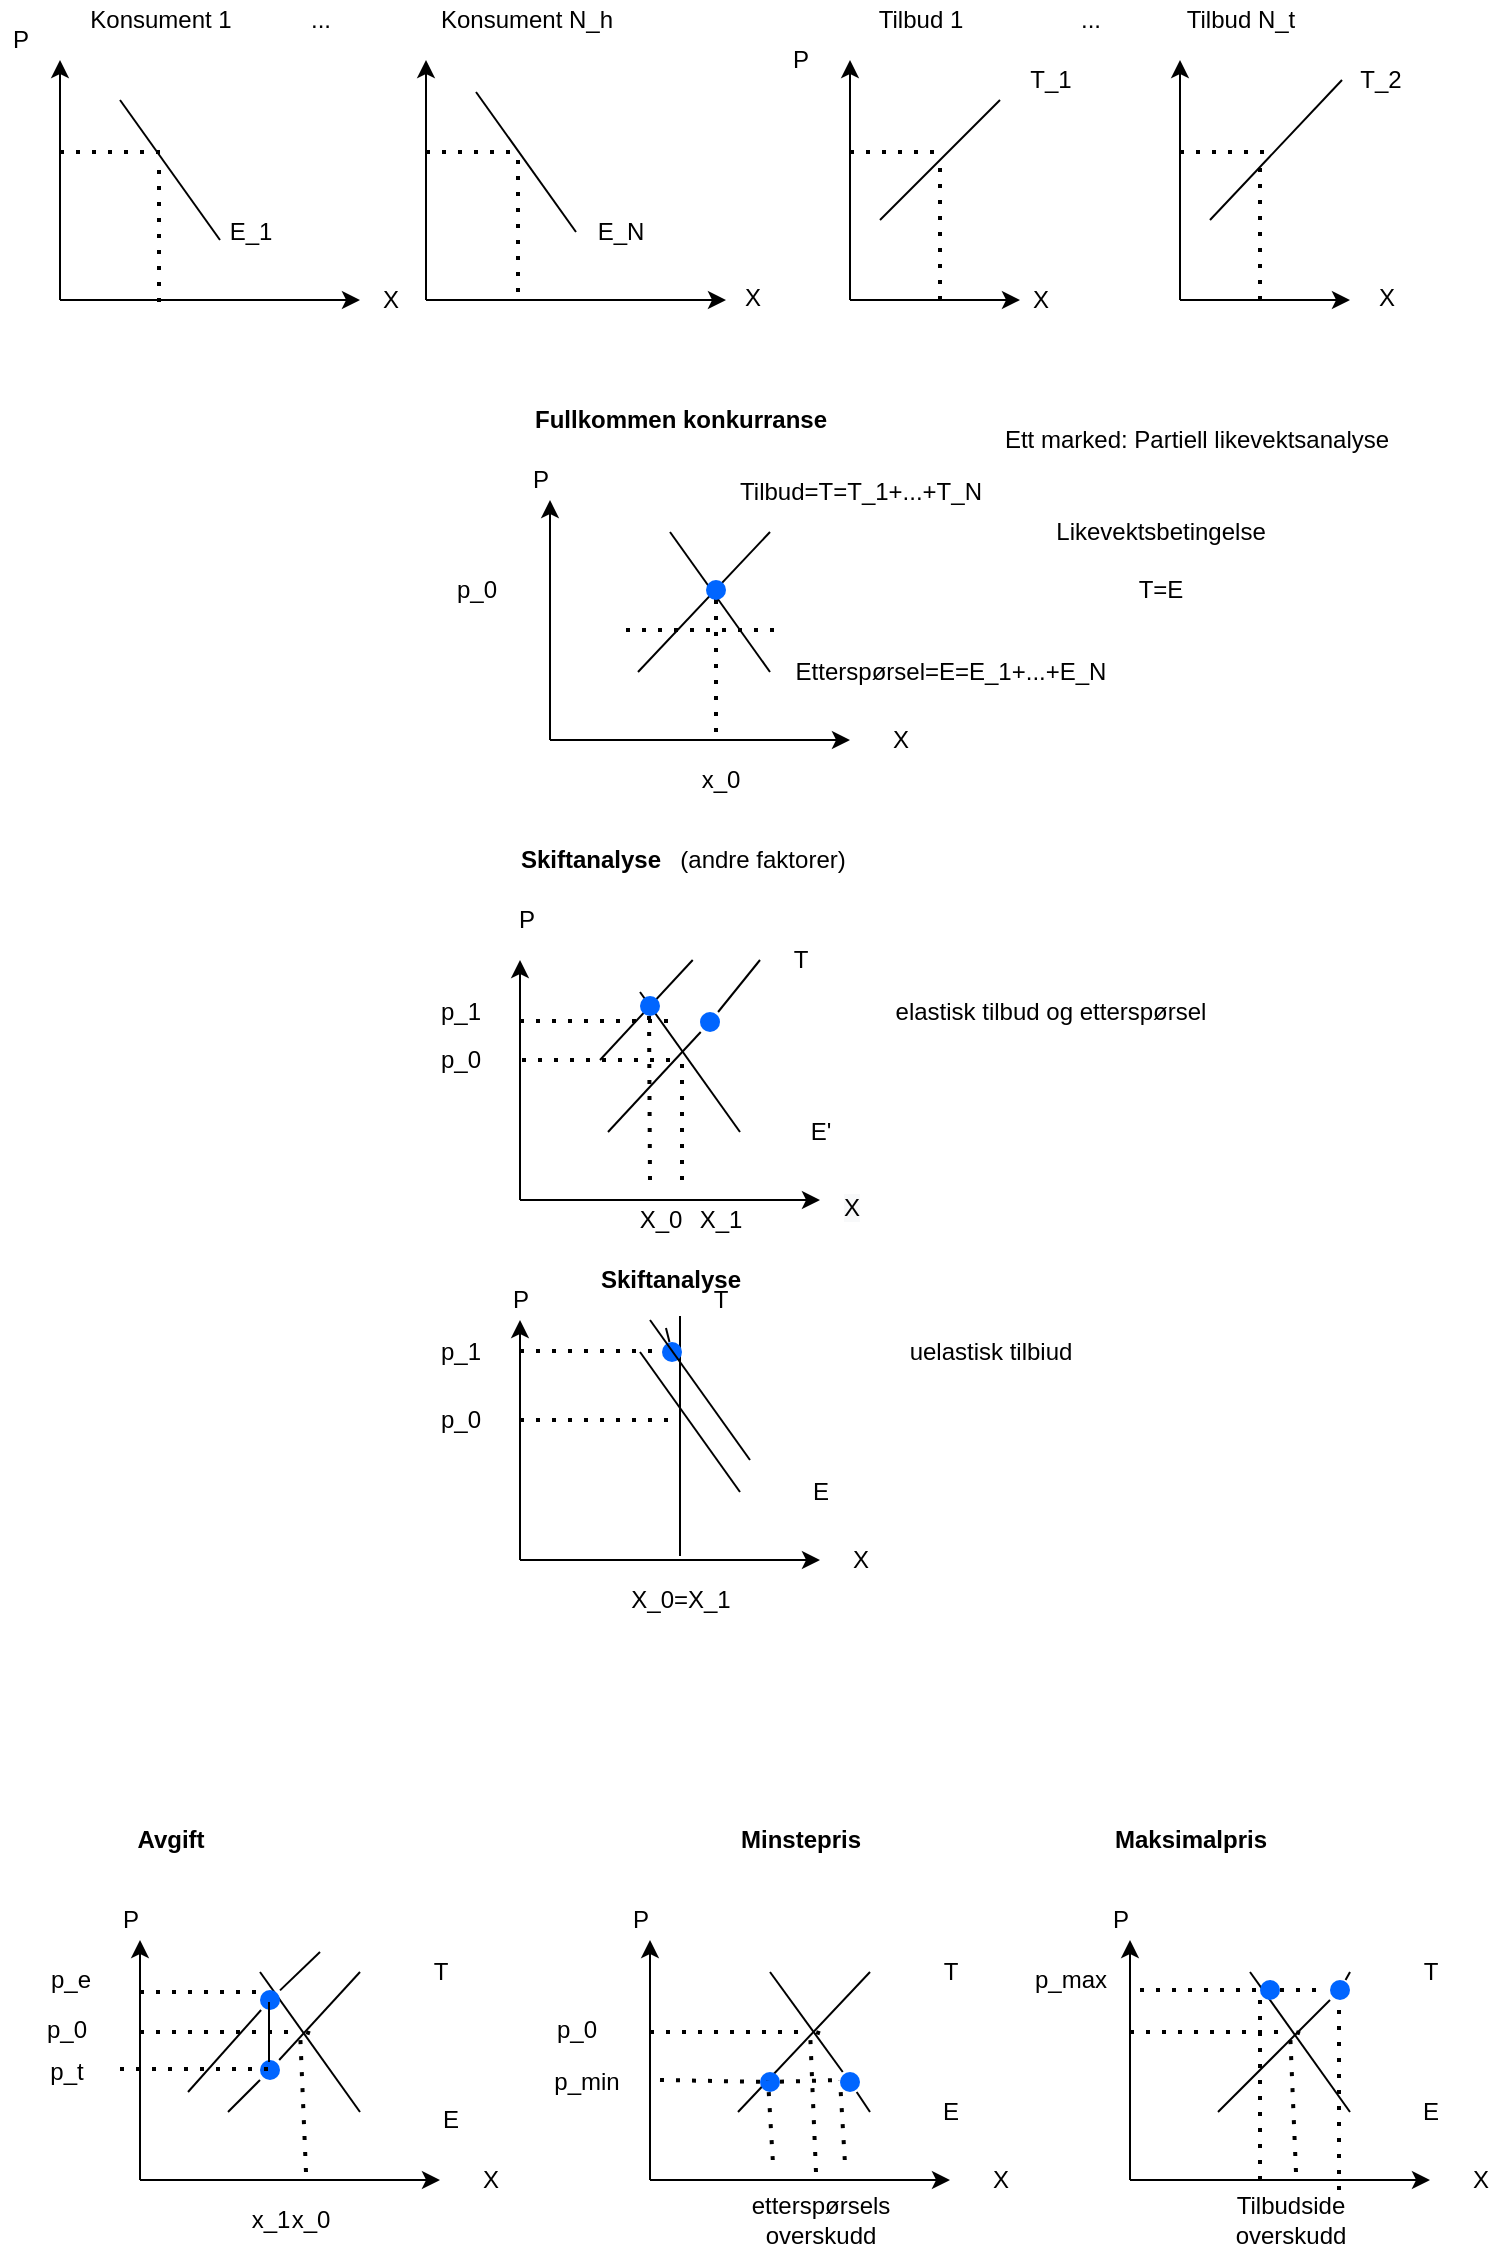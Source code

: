 <mxfile version="15.4.0" type="device"><diagram id="UaC9sKYSoofSCSLUNyeq" name="Page-1"><mxGraphModel dx="948" dy="571" grid="1" gridSize="10" guides="1" tooltips="1" connect="1" arrows="1" fold="1" page="1" pageScale="1" pageWidth="827" pageHeight="1169" math="0" shadow="0"><root><mxCell id="0"/><mxCell id="1" parent="0"/><mxCell id="a_rR3JhyI1j8THqwhGgr-12" value="" style="endArrow=classic;html=1;" parent="1" edge="1"><mxGeometry width="50" height="50" relative="1" as="geometry"><mxPoint x="295" y="390" as="sourcePoint"/><mxPoint x="295" y="270" as="targetPoint"/></mxGeometry></mxCell><mxCell id="a_rR3JhyI1j8THqwhGgr-13" value="" style="endArrow=classic;html=1;" parent="1" edge="1"><mxGeometry width="50" height="50" relative="1" as="geometry"><mxPoint x="295" y="390" as="sourcePoint"/><mxPoint x="445" y="390" as="targetPoint"/></mxGeometry></mxCell><mxCell id="a_rR3JhyI1j8THqwhGgr-28" value="&lt;b&gt;Fullkommen konkurranse&lt;/b&gt;" style="text;html=1;align=center;verticalAlign=middle;resizable=0;points=[];autosize=1;" parent="1" vertex="1"><mxGeometry x="280" y="220" width="160" height="20" as="geometry"/></mxCell><mxCell id="4jfofntSCWjQ7qzGi0_p-2" value="" style="endArrow=none;html=1;" parent="1" edge="1"><mxGeometry width="50" height="50" relative="1" as="geometry"><mxPoint x="339" y="356" as="sourcePoint"/><mxPoint x="405" y="286" as="targetPoint"/></mxGeometry></mxCell><mxCell id="4jfofntSCWjQ7qzGi0_p-3" value="" style="endArrow=none;html=1;" parent="1" edge="1"><mxGeometry width="50" height="50" relative="1" as="geometry"><mxPoint x="355" y="286" as="sourcePoint"/><mxPoint x="405" y="356" as="targetPoint"/></mxGeometry></mxCell><mxCell id="4jfofntSCWjQ7qzGi0_p-4" value="Tilbud=T=T_1+...+T_N" style="text;html=1;align=center;verticalAlign=middle;resizable=0;points=[];autosize=1;" parent="1" vertex="1"><mxGeometry x="380" y="256" width="140" height="20" as="geometry"/></mxCell><mxCell id="4jfofntSCWjQ7qzGi0_p-5" value="Etterspørsel=E=E_1+...+E_N" style="text;html=1;align=center;verticalAlign=middle;resizable=0;points=[];autosize=1;" parent="1" vertex="1"><mxGeometry x="410" y="346" width="170" height="20" as="geometry"/></mxCell><mxCell id="4jfofntSCWjQ7qzGi0_p-7" value="" style="endArrow=none;dashed=1;html=1;dashPattern=1 3;strokeWidth=2;" parent="1" source="4jfofntSCWjQ7qzGi0_p-149" edge="1"><mxGeometry width="50" height="50" relative="1" as="geometry"><mxPoint x="378" y="386" as="sourcePoint"/><mxPoint x="378" y="316" as="targetPoint"/></mxGeometry></mxCell><mxCell id="4jfofntSCWjQ7qzGi0_p-8" value="" style="endArrow=none;dashed=1;html=1;dashPattern=1 3;strokeWidth=2;" parent="1" edge="1"><mxGeometry width="50" height="50" relative="1" as="geometry"><mxPoint x="333" y="335" as="sourcePoint"/><mxPoint x="413" y="335" as="targetPoint"/></mxGeometry></mxCell><mxCell id="4jfofntSCWjQ7qzGi0_p-9" value="Konsument 1" style="text;html=1;align=center;verticalAlign=middle;resizable=0;points=[];autosize=1;" parent="1" vertex="1"><mxGeometry x="55" y="20" width="90" height="20" as="geometry"/></mxCell><mxCell id="4jfofntSCWjQ7qzGi0_p-19" value="" style="endArrow=classic;html=1;" parent="1" edge="1"><mxGeometry width="50" height="50" relative="1" as="geometry"><mxPoint x="50" y="170" as="sourcePoint"/><mxPoint x="50" y="50" as="targetPoint"/></mxGeometry></mxCell><mxCell id="4jfofntSCWjQ7qzGi0_p-20" value="" style="endArrow=classic;html=1;" parent="1" edge="1"><mxGeometry width="50" height="50" relative="1" as="geometry"><mxPoint x="50" y="170" as="sourcePoint"/><mxPoint x="200" y="170" as="targetPoint"/></mxGeometry></mxCell><mxCell id="4jfofntSCWjQ7qzGi0_p-22" value="" style="endArrow=none;html=1;" parent="1" edge="1"><mxGeometry width="50" height="50" relative="1" as="geometry"><mxPoint x="80" y="70" as="sourcePoint"/><mxPoint x="130" y="140" as="targetPoint"/></mxGeometry></mxCell><mxCell id="4jfofntSCWjQ7qzGi0_p-24" value="E_1" style="text;html=1;align=center;verticalAlign=middle;resizable=0;points=[];autosize=1;" parent="1" vertex="1"><mxGeometry x="125" y="126" width="40" height="20" as="geometry"/></mxCell><mxCell id="4jfofntSCWjQ7qzGi0_p-25" value="" style="endArrow=none;dashed=1;html=1;dashPattern=1 3;strokeWidth=2;" parent="1" edge="1"><mxGeometry width="50" height="50" relative="1" as="geometry"><mxPoint x="99.5" y="171" as="sourcePoint"/><mxPoint x="99.5" y="101" as="targetPoint"/></mxGeometry></mxCell><mxCell id="4jfofntSCWjQ7qzGi0_p-26" value="" style="endArrow=none;dashed=1;html=1;dashPattern=1 3;strokeWidth=2;" parent="1" edge="1"><mxGeometry width="50" height="50" relative="1" as="geometry"><mxPoint x="50" y="96" as="sourcePoint"/><mxPoint x="100" y="96" as="targetPoint"/></mxGeometry></mxCell><mxCell id="4jfofntSCWjQ7qzGi0_p-27" value="&lt;b&gt;Skiftanalyse&lt;/b&gt;" style="text;html=1;align=center;verticalAlign=middle;resizable=0;points=[];autosize=1;" parent="1" vertex="1"><mxGeometry x="270" y="440" width="90" height="20" as="geometry"/></mxCell><mxCell id="4jfofntSCWjQ7qzGi0_p-28" value="" style="endArrow=classic;html=1;" parent="1" edge="1"><mxGeometry width="50" height="50" relative="1" as="geometry"><mxPoint x="280" y="620" as="sourcePoint"/><mxPoint x="280" y="500" as="targetPoint"/></mxGeometry></mxCell><mxCell id="4jfofntSCWjQ7qzGi0_p-29" value="" style="endArrow=classic;html=1;" parent="1" edge="1"><mxGeometry width="50" height="50" relative="1" as="geometry"><mxPoint x="280" y="620" as="sourcePoint"/><mxPoint x="430" y="620" as="targetPoint"/></mxGeometry></mxCell><mxCell id="4jfofntSCWjQ7qzGi0_p-30" value="" style="endArrow=none;html=1;" parent="1" source="4jfofntSCWjQ7qzGi0_p-153" edge="1"><mxGeometry width="50" height="50" relative="1" as="geometry"><mxPoint x="324" y="586" as="sourcePoint"/><mxPoint x="400" y="500" as="targetPoint"/></mxGeometry></mxCell><mxCell id="4jfofntSCWjQ7qzGi0_p-31" value="" style="endArrow=none;html=1;" parent="1" edge="1"><mxGeometry width="50" height="50" relative="1" as="geometry"><mxPoint x="340" y="516" as="sourcePoint"/><mxPoint x="390" y="586" as="targetPoint"/></mxGeometry></mxCell><mxCell id="4jfofntSCWjQ7qzGi0_p-32" value="T" style="text;html=1;align=center;verticalAlign=middle;resizable=0;points=[];autosize=1;" parent="1" vertex="1"><mxGeometry x="410" y="490" width="20" height="20" as="geometry"/></mxCell><mxCell id="4jfofntSCWjQ7qzGi0_p-33" value="E'" style="text;html=1;align=center;verticalAlign=middle;resizable=0;points=[];autosize=1;" parent="1" vertex="1"><mxGeometry x="415" y="576" width="30" height="20" as="geometry"/></mxCell><mxCell id="4jfofntSCWjQ7qzGi0_p-34" value="" style="endArrow=none;dashed=1;html=1;dashPattern=1 3;strokeWidth=2;" parent="1" edge="1"><mxGeometry width="50" height="50" relative="1" as="geometry"><mxPoint x="345" y="610" as="sourcePoint"/><mxPoint x="344.5" y="526" as="targetPoint"/></mxGeometry></mxCell><mxCell id="4jfofntSCWjQ7qzGi0_p-35" value="" style="endArrow=none;dashed=1;html=1;dashPattern=1 3;strokeWidth=2;" parent="1" edge="1"><mxGeometry width="50" height="50" relative="1" as="geometry"><mxPoint x="280" y="530.5" as="sourcePoint"/><mxPoint x="360" y="530.5" as="targetPoint"/></mxGeometry></mxCell><mxCell id="4jfofntSCWjQ7qzGi0_p-68" value="Konsument N_h" style="text;html=1;align=center;verticalAlign=middle;resizable=0;points=[];autosize=1;" parent="1" vertex="1"><mxGeometry x="233" y="20" width="100" height="20" as="geometry"/></mxCell><mxCell id="4jfofntSCWjQ7qzGi0_p-69" value="" style="endArrow=classic;html=1;" parent="1" edge="1"><mxGeometry width="50" height="50" relative="1" as="geometry"><mxPoint x="233" y="170" as="sourcePoint"/><mxPoint x="233" y="50" as="targetPoint"/></mxGeometry></mxCell><mxCell id="4jfofntSCWjQ7qzGi0_p-70" value="" style="endArrow=classic;html=1;" parent="1" edge="1"><mxGeometry width="50" height="50" relative="1" as="geometry"><mxPoint x="233" y="170" as="sourcePoint"/><mxPoint x="383" y="170" as="targetPoint"/></mxGeometry></mxCell><mxCell id="4jfofntSCWjQ7qzGi0_p-71" value="" style="endArrow=none;html=1;" parent="1" edge="1"><mxGeometry width="50" height="50" relative="1" as="geometry"><mxPoint x="258" y="66" as="sourcePoint"/><mxPoint x="308" y="136" as="targetPoint"/></mxGeometry></mxCell><mxCell id="4jfofntSCWjQ7qzGi0_p-72" value="E_N" style="text;html=1;align=center;verticalAlign=middle;resizable=0;points=[];autosize=1;" parent="1" vertex="1"><mxGeometry x="310" y="126" width="40" height="20" as="geometry"/></mxCell><mxCell id="4jfofntSCWjQ7qzGi0_p-73" value="" style="endArrow=none;dashed=1;html=1;dashPattern=1 3;strokeWidth=2;" parent="1" edge="1"><mxGeometry width="50" height="50" relative="1" as="geometry"><mxPoint x="279" y="166" as="sourcePoint"/><mxPoint x="279" y="96" as="targetPoint"/></mxGeometry></mxCell><mxCell id="4jfofntSCWjQ7qzGi0_p-74" value="" style="endArrow=none;dashed=1;html=1;dashPattern=1 3;strokeWidth=2;" parent="1" edge="1"><mxGeometry width="50" height="50" relative="1" as="geometry"><mxPoint x="233" y="96" as="sourcePoint"/><mxPoint x="280" y="96" as="targetPoint"/></mxGeometry></mxCell><mxCell id="4jfofntSCWjQ7qzGi0_p-75" value="" style="endArrow=classic;html=1;" parent="1" edge="1"><mxGeometry width="50" height="50" relative="1" as="geometry"><mxPoint x="445" y="170" as="sourcePoint"/><mxPoint x="445" y="50" as="targetPoint"/></mxGeometry></mxCell><mxCell id="4jfofntSCWjQ7qzGi0_p-76" value="" style="endArrow=classic;html=1;" parent="1" edge="1"><mxGeometry width="50" height="50" relative="1" as="geometry"><mxPoint x="445" y="170" as="sourcePoint"/><mxPoint x="530" y="170" as="targetPoint"/></mxGeometry></mxCell><mxCell id="4jfofntSCWjQ7qzGi0_p-77" value="" style="endArrow=none;html=1;" parent="1" edge="1"><mxGeometry width="50" height="50" relative="1" as="geometry"><mxPoint x="460" y="130" as="sourcePoint"/><mxPoint x="520" y="70" as="targetPoint"/></mxGeometry></mxCell><mxCell id="4jfofntSCWjQ7qzGi0_p-79" value="T_1" style="text;html=1;align=center;verticalAlign=middle;resizable=0;points=[];autosize=1;" parent="1" vertex="1"><mxGeometry x="525" y="50" width="40" height="20" as="geometry"/></mxCell><mxCell id="4jfofntSCWjQ7qzGi0_p-82" value="" style="endArrow=none;dashed=1;html=1;dashPattern=1 3;strokeWidth=2;" parent="1" edge="1"><mxGeometry width="50" height="50" relative="1" as="geometry"><mxPoint x="445" y="96" as="sourcePoint"/><mxPoint x="490" y="96" as="targetPoint"/></mxGeometry></mxCell><mxCell id="4jfofntSCWjQ7qzGi0_p-98" value="" style="endArrow=classic;html=1;" parent="1" edge="1"><mxGeometry width="50" height="50" relative="1" as="geometry"><mxPoint x="610" y="170" as="sourcePoint"/><mxPoint x="610" y="50" as="targetPoint"/></mxGeometry></mxCell><mxCell id="4jfofntSCWjQ7qzGi0_p-99" value="" style="endArrow=classic;html=1;" parent="1" edge="1"><mxGeometry width="50" height="50" relative="1" as="geometry"><mxPoint x="610" y="170" as="sourcePoint"/><mxPoint x="695" y="170" as="targetPoint"/></mxGeometry></mxCell><mxCell id="4jfofntSCWjQ7qzGi0_p-100" value="" style="endArrow=none;html=1;" parent="1" edge="1"><mxGeometry width="50" height="50" relative="1" as="geometry"><mxPoint x="625" y="130" as="sourcePoint"/><mxPoint x="691" y="60" as="targetPoint"/></mxGeometry></mxCell><mxCell id="4jfofntSCWjQ7qzGi0_p-101" value="T_2" style="text;html=1;align=center;verticalAlign=middle;resizable=0;points=[];autosize=1;" parent="1" vertex="1"><mxGeometry x="690" y="50" width="40" height="20" as="geometry"/></mxCell><mxCell id="4jfofntSCWjQ7qzGi0_p-102" value="" style="endArrow=none;dashed=1;html=1;dashPattern=1 3;strokeWidth=2;" parent="1" edge="1"><mxGeometry width="50" height="50" relative="1" as="geometry"><mxPoint x="610" y="96" as="sourcePoint"/><mxPoint x="655" y="96" as="targetPoint"/></mxGeometry></mxCell><mxCell id="4jfofntSCWjQ7qzGi0_p-103" value="Tilbud 1" style="text;html=1;align=center;verticalAlign=middle;resizable=0;points=[];autosize=1;" parent="1" vertex="1"><mxGeometry x="450" y="20" width="60" height="20" as="geometry"/></mxCell><mxCell id="4jfofntSCWjQ7qzGi0_p-104" value="Tilbud N_t" style="text;html=1;align=center;verticalAlign=middle;resizable=0;points=[];autosize=1;" parent="1" vertex="1"><mxGeometry x="605" y="20" width="70" height="20" as="geometry"/></mxCell><mxCell id="4jfofntSCWjQ7qzGi0_p-105" value="" style="endArrow=none;dashed=1;html=1;dashPattern=1 3;strokeWidth=2;" parent="1" edge="1"><mxGeometry width="50" height="50" relative="1" as="geometry"><mxPoint x="490" y="170" as="sourcePoint"/><mxPoint x="490" y="100" as="targetPoint"/></mxGeometry></mxCell><mxCell id="4jfofntSCWjQ7qzGi0_p-106" value="" style="endArrow=none;dashed=1;html=1;dashPattern=1 3;strokeWidth=2;" parent="1" edge="1"><mxGeometry width="50" height="50" relative="1" as="geometry"><mxPoint x="650" y="170" as="sourcePoint"/><mxPoint x="650" y="100" as="targetPoint"/></mxGeometry></mxCell><mxCell id="4jfofntSCWjQ7qzGi0_p-139" value="" style="endArrow=classic;html=1;" parent="1" edge="1"><mxGeometry width="50" height="50" relative="1" as="geometry"><mxPoint x="280" y="800" as="sourcePoint"/><mxPoint x="280" y="680" as="targetPoint"/></mxGeometry></mxCell><mxCell id="4jfofntSCWjQ7qzGi0_p-140" value="" style="endArrow=classic;html=1;" parent="1" edge="1"><mxGeometry width="50" height="50" relative="1" as="geometry"><mxPoint x="280" y="800" as="sourcePoint"/><mxPoint x="430" y="800" as="targetPoint"/></mxGeometry></mxCell><mxCell id="4jfofntSCWjQ7qzGi0_p-141" value="" style="endArrow=none;html=1;" parent="1" edge="1"><mxGeometry width="50" height="50" relative="1" as="geometry"><mxPoint x="360" y="798" as="sourcePoint"/><mxPoint x="360" y="678" as="targetPoint"/></mxGeometry></mxCell><mxCell id="4jfofntSCWjQ7qzGi0_p-142" value="" style="endArrow=none;html=1;" parent="1" edge="1"><mxGeometry width="50" height="50" relative="1" as="geometry"><mxPoint x="340" y="696" as="sourcePoint"/><mxPoint x="390" y="766" as="targetPoint"/></mxGeometry></mxCell><mxCell id="4jfofntSCWjQ7qzGi0_p-143" value="T" style="text;html=1;align=center;verticalAlign=middle;resizable=0;points=[];autosize=1;" parent="1" vertex="1"><mxGeometry x="370" y="660" width="20" height="20" as="geometry"/></mxCell><mxCell id="4jfofntSCWjQ7qzGi0_p-144" value="E" style="text;html=1;align=center;verticalAlign=middle;resizable=0;points=[];autosize=1;" parent="1" vertex="1"><mxGeometry x="420" y="756" width="20" height="20" as="geometry"/></mxCell><mxCell id="4jfofntSCWjQ7qzGi0_p-146" value="" style="endArrow=none;dashed=1;html=1;dashPattern=1 3;strokeWidth=2;" parent="1" edge="1"><mxGeometry width="50" height="50" relative="1" as="geometry"><mxPoint x="280" y="695.5" as="sourcePoint"/><mxPoint x="360" y="695.5" as="targetPoint"/></mxGeometry></mxCell><mxCell id="4jfofntSCWjQ7qzGi0_p-149" value="" style="shape=ellipse;fillColor=#0065FF;strokeColor=none;html=1" parent="1" vertex="1"><mxGeometry x="373" y="310" width="10" height="10" as="geometry"/></mxCell><mxCell id="4jfofntSCWjQ7qzGi0_p-151" value="" style="endArrow=none;dashed=1;html=1;dashPattern=1 3;strokeWidth=2;" parent="1" target="4jfofntSCWjQ7qzGi0_p-149" edge="1"><mxGeometry width="50" height="50" relative="1" as="geometry"><mxPoint x="378" y="386" as="sourcePoint"/><mxPoint x="378" y="316" as="targetPoint"/></mxGeometry></mxCell><mxCell id="4jfofntSCWjQ7qzGi0_p-153" value="" style="shape=ellipse;fillColor=#0065FF;strokeColor=none;html=1" parent="1" vertex="1"><mxGeometry x="370" y="526" width="10" height="10" as="geometry"/></mxCell><mxCell id="4jfofntSCWjQ7qzGi0_p-157" value="" style="endArrow=none;html=1;" parent="1" target="4jfofntSCWjQ7qzGi0_p-153" edge="1"><mxGeometry width="50" height="50" relative="1" as="geometry"><mxPoint x="324" y="586" as="sourcePoint"/><mxPoint x="390" y="516" as="targetPoint"/></mxGeometry></mxCell><mxCell id="4jfofntSCWjQ7qzGi0_p-162" value="" style="shape=ellipse;fillColor=#0065FF;strokeColor=none;html=1" parent="1" vertex="1"><mxGeometry x="410" y="470" height="10" as="geometry"/></mxCell><mxCell id="4jfofntSCWjQ7qzGi0_p-166" value="" style="shape=ellipse;fillColor=#0065FF;strokeColor=none;html=1" parent="1" vertex="1"><mxGeometry x="351" y="691" width="10" height="10" as="geometry"/></mxCell><mxCell id="4jfofntSCWjQ7qzGi0_p-168" value="" style="endArrow=none;html=1;" parent="1" target="4jfofntSCWjQ7qzGi0_p-166" edge="1"><mxGeometry width="50" height="50" relative="1" as="geometry"><mxPoint x="353" y="684" as="sourcePoint"/><mxPoint x="403" y="754" as="targetPoint"/></mxGeometry></mxCell><mxCell id="4jfofntSCWjQ7qzGi0_p-169" value="" style="endArrow=none;html=1;" parent="1" edge="1"><mxGeometry width="50" height="50" relative="1" as="geometry"><mxPoint x="345" y="680" as="sourcePoint"/><mxPoint x="395" y="750" as="targetPoint"/></mxGeometry></mxCell><mxCell id="Yrt-G4Tn3RaIy7DKXDOE-1" value="" style="endArrow=none;dashed=1;html=1;dashPattern=1 3;strokeWidth=2;" parent="1" edge="1"><mxGeometry width="50" height="50" relative="1" as="geometry"><mxPoint x="281" y="550" as="sourcePoint"/><mxPoint x="361" y="550" as="targetPoint"/></mxGeometry></mxCell><mxCell id="Yrt-G4Tn3RaIy7DKXDOE-2" value="" style="endArrow=none;dashed=1;html=1;dashPattern=1 3;strokeWidth=2;" parent="1" edge="1"><mxGeometry width="50" height="50" relative="1" as="geometry"><mxPoint x="361" y="610" as="sourcePoint"/><mxPoint x="361" y="550" as="targetPoint"/></mxGeometry></mxCell><mxCell id="Yrt-G4Tn3RaIy7DKXDOE-3" value="P" style="text;html=1;align=center;verticalAlign=middle;resizable=0;points=[];autosize=1;" parent="1" vertex="1"><mxGeometry x="280" y="250" width="20" height="20" as="geometry"/></mxCell><mxCell id="Yrt-G4Tn3RaIy7DKXDOE-4" value="P" style="text;html=1;align=center;verticalAlign=middle;resizable=0;points=[];autosize=1;" parent="1" vertex="1"><mxGeometry x="273" y="470" width="20" height="20" as="geometry"/></mxCell><mxCell id="Yrt-G4Tn3RaIy7DKXDOE-5" value="P" style="text;html=1;align=center;verticalAlign=middle;resizable=0;points=[];autosize=1;" parent="1" vertex="1"><mxGeometry x="270" y="660" width="20" height="20" as="geometry"/></mxCell><mxCell id="Yrt-G4Tn3RaIy7DKXDOE-6" value="X" style="text;html=1;align=center;verticalAlign=middle;resizable=0;points=[];autosize=1;" parent="1" vertex="1"><mxGeometry x="460" y="380" width="20" height="20" as="geometry"/></mxCell><mxCell id="Yrt-G4Tn3RaIy7DKXDOE-7" value="&lt;meta charset=&quot;utf-8&quot;&gt;&lt;span style=&quot;color: rgb(0, 0, 0); font-family: helvetica; font-size: 12px; font-style: normal; font-weight: 400; letter-spacing: normal; text-align: center; text-indent: 0px; text-transform: none; word-spacing: 0px; background-color: rgb(248, 249, 250); display: inline; float: none;&quot;&gt;X&lt;/span&gt;" style="text;whiteSpace=wrap;html=1;" parent="1" vertex="1"><mxGeometry x="440" y="610" width="30" height="30" as="geometry"/></mxCell><mxCell id="Yrt-G4Tn3RaIy7DKXDOE-8" value="X" style="text;html=1;align=center;verticalAlign=middle;resizable=0;points=[];autosize=1;" parent="1" vertex="1"><mxGeometry x="440" y="790" width="20" height="20" as="geometry"/></mxCell><mxCell id="Yrt-G4Tn3RaIy7DKXDOE-9" value="" style="endArrow=none;dashed=1;html=1;dashPattern=1 3;strokeWidth=2;" parent="1" edge="1"><mxGeometry width="50" height="50" relative="1" as="geometry"><mxPoint x="280" y="730" as="sourcePoint"/><mxPoint x="360" y="730" as="targetPoint"/></mxGeometry></mxCell><mxCell id="Yrt-G4Tn3RaIy7DKXDOE-10" value="X_0=X_1" style="text;html=1;align=center;verticalAlign=middle;resizable=0;points=[];autosize=1;" parent="1" vertex="1"><mxGeometry x="325" y="810" width="70" height="20" as="geometry"/></mxCell><mxCell id="Yrt-G4Tn3RaIy7DKXDOE-11" value="p_0" style="text;html=1;align=center;verticalAlign=middle;resizable=0;points=[];autosize=1;" parent="1" vertex="1"><mxGeometry x="230" y="720" width="40" height="20" as="geometry"/></mxCell><mxCell id="Yrt-G4Tn3RaIy7DKXDOE-12" value="p_0" style="text;html=1;align=center;verticalAlign=middle;resizable=0;points=[];autosize=1;" parent="1" vertex="1"><mxGeometry x="230" y="540" width="40" height="20" as="geometry"/></mxCell><mxCell id="Yrt-G4Tn3RaIy7DKXDOE-13" value="p_0" style="text;html=1;align=center;verticalAlign=middle;resizable=0;points=[];autosize=1;" parent="1" vertex="1"><mxGeometry x="238" y="305" width="40" height="20" as="geometry"/></mxCell><mxCell id="Yrt-G4Tn3RaIy7DKXDOE-14" value="p_1" style="text;html=1;align=center;verticalAlign=middle;resizable=0;points=[];autosize=1;" parent="1" vertex="1"><mxGeometry x="230" y="686" width="40" height="20" as="geometry"/></mxCell><mxCell id="Yrt-G4Tn3RaIy7DKXDOE-15" value="p_1" style="text;html=1;align=center;verticalAlign=middle;resizable=0;points=[];autosize=1;" parent="1" vertex="1"><mxGeometry x="230" y="516" width="40" height="20" as="geometry"/></mxCell><mxCell id="Yrt-G4Tn3RaIy7DKXDOE-16" value="X_0" style="text;html=1;align=center;verticalAlign=middle;resizable=0;points=[];autosize=1;" parent="1" vertex="1"><mxGeometry x="330" y="620" width="40" height="20" as="geometry"/></mxCell><mxCell id="Yrt-G4Tn3RaIy7DKXDOE-17" value="X_1" style="text;html=1;align=center;verticalAlign=middle;resizable=0;points=[];autosize=1;" parent="1" vertex="1"><mxGeometry x="360" y="620" width="40" height="20" as="geometry"/></mxCell><mxCell id="Yrt-G4Tn3RaIy7DKXDOE-18" value="x_0" style="text;html=1;align=center;verticalAlign=middle;resizable=0;points=[];autosize=1;" parent="1" vertex="1"><mxGeometry x="365" y="400" width="30" height="20" as="geometry"/></mxCell><mxCell id="Yrt-G4Tn3RaIy7DKXDOE-19" value="&lt;b&gt;Avgift&lt;/b&gt;" style="text;html=1;align=center;verticalAlign=middle;resizable=0;points=[];autosize=1;" parent="1" vertex="1"><mxGeometry x="80" y="930" width="50" height="20" as="geometry"/></mxCell><mxCell id="Yrt-G4Tn3RaIy7DKXDOE-20" value="&lt;b&gt;Minstepris&lt;/b&gt;" style="text;html=1;align=center;verticalAlign=middle;resizable=0;points=[];autosize=1;" parent="1" vertex="1"><mxGeometry x="380" y="930" width="80" height="20" as="geometry"/></mxCell><mxCell id="Yrt-G4Tn3RaIy7DKXDOE-21" value="" style="endArrow=classic;html=1;" parent="1" edge="1"><mxGeometry width="50" height="50" relative="1" as="geometry"><mxPoint x="90" y="1110" as="sourcePoint"/><mxPoint x="90" y="990" as="targetPoint"/></mxGeometry></mxCell><mxCell id="Yrt-G4Tn3RaIy7DKXDOE-22" value="" style="endArrow=classic;html=1;" parent="1" edge="1"><mxGeometry width="50" height="50" relative="1" as="geometry"><mxPoint x="90" y="1110" as="sourcePoint"/><mxPoint x="240" y="1110" as="targetPoint"/></mxGeometry></mxCell><mxCell id="Yrt-G4Tn3RaIy7DKXDOE-24" value="" style="endArrow=none;html=1;" parent="1" source="RfmI9KxuQx1JF9uNucxi-13" edge="1"><mxGeometry width="50" height="50" relative="1" as="geometry"><mxPoint x="134" y="1076" as="sourcePoint"/><mxPoint x="200" y="1006" as="targetPoint"/></mxGeometry></mxCell><mxCell id="Yrt-G4Tn3RaIy7DKXDOE-25" value="" style="endArrow=none;html=1;" parent="1" edge="1"><mxGeometry width="50" height="50" relative="1" as="geometry"><mxPoint x="150" y="1006" as="sourcePoint"/><mxPoint x="200" y="1076" as="targetPoint"/></mxGeometry></mxCell><mxCell id="Yrt-G4Tn3RaIy7DKXDOE-26" value="T" style="text;html=1;align=center;verticalAlign=middle;resizable=0;points=[];autosize=1;" parent="1" vertex="1"><mxGeometry x="230" y="996" width="20" height="20" as="geometry"/></mxCell><mxCell id="Yrt-G4Tn3RaIy7DKXDOE-27" value="E" style="text;html=1;align=center;verticalAlign=middle;resizable=0;points=[];autosize=1;" parent="1" vertex="1"><mxGeometry x="235" y="1070" width="20" height="20" as="geometry"/></mxCell><mxCell id="Yrt-G4Tn3RaIy7DKXDOE-28" value="" style="endArrow=none;dashed=1;html=1;dashPattern=1 3;strokeWidth=2;" parent="1" edge="1"><mxGeometry width="50" height="50" relative="1" as="geometry"><mxPoint x="175" y="1036.667" as="sourcePoint"/><mxPoint x="173" y="1036" as="targetPoint"/></mxGeometry></mxCell><mxCell id="Yrt-G4Tn3RaIy7DKXDOE-29" value="" style="endArrow=none;dashed=1;html=1;dashPattern=1 3;strokeWidth=2;" parent="1" edge="1"><mxGeometry width="50" height="50" relative="1" as="geometry"><mxPoint x="90" y="1036" as="sourcePoint"/><mxPoint x="170" y="1036" as="targetPoint"/></mxGeometry></mxCell><mxCell id="Yrt-G4Tn3RaIy7DKXDOE-31" value="" style="endArrow=none;dashed=1;html=1;dashPattern=1 3;strokeWidth=2;" parent="1" edge="1"><mxGeometry width="50" height="50" relative="1" as="geometry"><mxPoint x="173" y="1106" as="sourcePoint"/><mxPoint x="170.211" y="1040" as="targetPoint"/></mxGeometry></mxCell><mxCell id="Yrt-G4Tn3RaIy7DKXDOE-32" value="P" style="text;html=1;align=center;verticalAlign=middle;resizable=0;points=[];autosize=1;" parent="1" vertex="1"><mxGeometry x="75" y="970" width="20" height="20" as="geometry"/></mxCell><mxCell id="Yrt-G4Tn3RaIy7DKXDOE-33" value="X" style="text;html=1;align=center;verticalAlign=middle;resizable=0;points=[];autosize=1;" parent="1" vertex="1"><mxGeometry x="255" y="1100" width="20" height="20" as="geometry"/></mxCell><mxCell id="Yrt-G4Tn3RaIy7DKXDOE-34" value="p_0" style="text;html=1;align=center;verticalAlign=middle;resizable=0;points=[];autosize=1;" parent="1" vertex="1"><mxGeometry x="33" y="1025" width="40" height="20" as="geometry"/></mxCell><mxCell id="Yrt-G4Tn3RaIy7DKXDOE-35" value="x_0" style="text;html=1;align=center;verticalAlign=middle;resizable=0;points=[];autosize=1;" parent="1" vertex="1"><mxGeometry x="160" y="1120" width="30" height="20" as="geometry"/></mxCell><mxCell id="Yrt-G4Tn3RaIy7DKXDOE-36" value="" style="endArrow=classic;html=1;" parent="1" edge="1"><mxGeometry width="50" height="50" relative="1" as="geometry"><mxPoint x="345" y="1110" as="sourcePoint"/><mxPoint x="345" y="990" as="targetPoint"/></mxGeometry></mxCell><mxCell id="Yrt-G4Tn3RaIy7DKXDOE-37" value="" style="endArrow=classic;html=1;" parent="1" edge="1"><mxGeometry width="50" height="50" relative="1" as="geometry"><mxPoint x="345" y="1110" as="sourcePoint"/><mxPoint x="495" y="1110" as="targetPoint"/></mxGeometry></mxCell><mxCell id="Yrt-G4Tn3RaIy7DKXDOE-39" value="" style="endArrow=none;html=1;" parent="1" edge="1"><mxGeometry width="50" height="50" relative="1" as="geometry"><mxPoint x="389" y="1076" as="sourcePoint"/><mxPoint x="455" y="1006" as="targetPoint"/></mxGeometry></mxCell><mxCell id="Yrt-G4Tn3RaIy7DKXDOE-40" value="" style="endArrow=none;html=1;" parent="1" source="RfmI9KxuQx1JF9uNucxi-23" edge="1"><mxGeometry width="50" height="50" relative="1" as="geometry"><mxPoint x="405" y="1006" as="sourcePoint"/><mxPoint x="455" y="1076" as="targetPoint"/></mxGeometry></mxCell><mxCell id="Yrt-G4Tn3RaIy7DKXDOE-41" value="T" style="text;html=1;align=center;verticalAlign=middle;resizable=0;points=[];autosize=1;" parent="1" vertex="1"><mxGeometry x="485" y="996" width="20" height="20" as="geometry"/></mxCell><mxCell id="Yrt-G4Tn3RaIy7DKXDOE-42" value="E" style="text;html=1;align=center;verticalAlign=middle;resizable=0;points=[];autosize=1;" parent="1" vertex="1"><mxGeometry x="485" y="1066" width="20" height="20" as="geometry"/></mxCell><mxCell id="Yrt-G4Tn3RaIy7DKXDOE-43" value="" style="endArrow=none;dashed=1;html=1;dashPattern=1 3;strokeWidth=2;" parent="1" edge="1"><mxGeometry width="50" height="50" relative="1" as="geometry"><mxPoint x="430" y="1036.667" as="sourcePoint"/><mxPoint x="428" y="1036" as="targetPoint"/></mxGeometry></mxCell><mxCell id="Yrt-G4Tn3RaIy7DKXDOE-44" value="" style="endArrow=none;dashed=1;html=1;dashPattern=1 3;strokeWidth=2;" parent="1" edge="1"><mxGeometry width="50" height="50" relative="1" as="geometry"><mxPoint x="345" y="1036" as="sourcePoint"/><mxPoint x="425" y="1036" as="targetPoint"/></mxGeometry></mxCell><mxCell id="Yrt-G4Tn3RaIy7DKXDOE-46" value="" style="endArrow=none;dashed=1;html=1;dashPattern=1 3;strokeWidth=2;" parent="1" edge="1"><mxGeometry width="50" height="50" relative="1" as="geometry"><mxPoint x="428" y="1106" as="sourcePoint"/><mxPoint x="425.211" y="1040" as="targetPoint"/></mxGeometry></mxCell><mxCell id="Yrt-G4Tn3RaIy7DKXDOE-47" value="P" style="text;html=1;align=center;verticalAlign=middle;resizable=0;points=[];autosize=1;" parent="1" vertex="1"><mxGeometry x="330" y="970" width="20" height="20" as="geometry"/></mxCell><mxCell id="Yrt-G4Tn3RaIy7DKXDOE-48" value="X" style="text;html=1;align=center;verticalAlign=middle;resizable=0;points=[];autosize=1;" parent="1" vertex="1"><mxGeometry x="510" y="1100" width="20" height="20" as="geometry"/></mxCell><mxCell id="Yrt-G4Tn3RaIy7DKXDOE-49" value="p_0" style="text;html=1;align=center;verticalAlign=middle;resizable=0;points=[];autosize=1;" parent="1" vertex="1"><mxGeometry x="288" y="1025" width="40" height="20" as="geometry"/></mxCell><mxCell id="Yrt-G4Tn3RaIy7DKXDOE-50" value="etterspørsels&lt;br&gt;overskudd" style="text;html=1;align=center;verticalAlign=middle;resizable=0;points=[];autosize=1;" parent="1" vertex="1"><mxGeometry x="390" y="1115" width="80" height="30" as="geometry"/></mxCell><mxCell id="Yrt-G4Tn3RaIy7DKXDOE-55" value="&lt;b&gt;Skiftanalyse&lt;/b&gt;" style="text;html=1;align=center;verticalAlign=middle;resizable=0;points=[];autosize=1;" parent="1" vertex="1"><mxGeometry x="310" y="650" width="90" height="20" as="geometry"/></mxCell><mxCell id="Yrt-G4Tn3RaIy7DKXDOE-56" value="uelastisk tilbiud" style="text;html=1;align=center;verticalAlign=middle;resizable=0;points=[];autosize=1;" parent="1" vertex="1"><mxGeometry x="465" y="686" width="100" height="20" as="geometry"/></mxCell><mxCell id="Yrt-G4Tn3RaIy7DKXDOE-60" value="&lt;b&gt;Maksimalpris&lt;/b&gt;" style="text;html=1;align=center;verticalAlign=middle;resizable=0;points=[];autosize=1;" parent="1" vertex="1"><mxGeometry x="570" y="930" width="90" height="20" as="geometry"/></mxCell><mxCell id="Yrt-G4Tn3RaIy7DKXDOE-61" value="" style="endArrow=classic;html=1;" parent="1" edge="1"><mxGeometry width="50" height="50" relative="1" as="geometry"><mxPoint x="585" y="1110" as="sourcePoint"/><mxPoint x="585" y="990" as="targetPoint"/></mxGeometry></mxCell><mxCell id="Yrt-G4Tn3RaIy7DKXDOE-62" value="" style="endArrow=classic;html=1;" parent="1" edge="1"><mxGeometry width="50" height="50" relative="1" as="geometry"><mxPoint x="585" y="1110" as="sourcePoint"/><mxPoint x="735" y="1110" as="targetPoint"/></mxGeometry></mxCell><mxCell id="Yrt-G4Tn3RaIy7DKXDOE-63" value="" style="endArrow=none;html=1;" parent="1" source="RfmI9KxuQx1JF9uNucxi-27" edge="1"><mxGeometry width="50" height="50" relative="1" as="geometry"><mxPoint x="629" y="1076" as="sourcePoint"/><mxPoint x="695" y="1006" as="targetPoint"/></mxGeometry></mxCell><mxCell id="Yrt-G4Tn3RaIy7DKXDOE-64" value="" style="endArrow=none;html=1;" parent="1" edge="1"><mxGeometry width="50" height="50" relative="1" as="geometry"><mxPoint x="645" y="1006" as="sourcePoint"/><mxPoint x="695" y="1076" as="targetPoint"/></mxGeometry></mxCell><mxCell id="Yrt-G4Tn3RaIy7DKXDOE-65" value="T" style="text;html=1;align=center;verticalAlign=middle;resizable=0;points=[];autosize=1;" parent="1" vertex="1"><mxGeometry x="725" y="996" width="20" height="20" as="geometry"/></mxCell><mxCell id="Yrt-G4Tn3RaIy7DKXDOE-66" value="E" style="text;html=1;align=center;verticalAlign=middle;resizable=0;points=[];autosize=1;" parent="1" vertex="1"><mxGeometry x="725" y="1066" width="20" height="20" as="geometry"/></mxCell><mxCell id="Yrt-G4Tn3RaIy7DKXDOE-67" value="" style="endArrow=none;dashed=1;html=1;dashPattern=1 3;strokeWidth=2;" parent="1" edge="1"><mxGeometry width="50" height="50" relative="1" as="geometry"><mxPoint x="670" y="1036.667" as="sourcePoint"/><mxPoint x="668" y="1036" as="targetPoint"/></mxGeometry></mxCell><mxCell id="Yrt-G4Tn3RaIy7DKXDOE-68" value="" style="endArrow=none;dashed=1;html=1;dashPattern=1 3;strokeWidth=2;" parent="1" edge="1"><mxGeometry width="50" height="50" relative="1" as="geometry"><mxPoint x="585" y="1036" as="sourcePoint"/><mxPoint x="665" y="1036" as="targetPoint"/></mxGeometry></mxCell><mxCell id="Yrt-G4Tn3RaIy7DKXDOE-69" value="" style="endArrow=none;dashed=1;html=1;dashPattern=1 3;strokeWidth=2;" parent="1" edge="1"><mxGeometry width="50" height="50" relative="1" as="geometry"><mxPoint x="668" y="1106" as="sourcePoint"/><mxPoint x="665.211" y="1040" as="targetPoint"/></mxGeometry></mxCell><mxCell id="Yrt-G4Tn3RaIy7DKXDOE-70" value="P" style="text;html=1;align=center;verticalAlign=middle;resizable=0;points=[];autosize=1;" parent="1" vertex="1"><mxGeometry x="570" y="970" width="20" height="20" as="geometry"/></mxCell><mxCell id="Yrt-G4Tn3RaIy7DKXDOE-71" value="X" style="text;html=1;align=center;verticalAlign=middle;resizable=0;points=[];autosize=1;" parent="1" vertex="1"><mxGeometry x="750" y="1100" width="20" height="20" as="geometry"/></mxCell><mxCell id="k5w5Gk0MG5X1LqapYrJN-1" value="p_t" style="text;html=1;align=center;verticalAlign=middle;resizable=0;points=[];autosize=1;" parent="1" vertex="1"><mxGeometry x="38" y="1046" width="30" height="20" as="geometry"/></mxCell><mxCell id="k5w5Gk0MG5X1LqapYrJN-2" value="p_e" style="text;html=1;align=center;verticalAlign=middle;resizable=0;points=[];autosize=1;" parent="1" vertex="1"><mxGeometry x="35" y="1000" width="40" height="20" as="geometry"/></mxCell><mxCell id="k5w5Gk0MG5X1LqapYrJN-3" value="p_max" style="text;html=1;align=center;verticalAlign=middle;resizable=0;points=[];autosize=1;" parent="1" vertex="1"><mxGeometry x="530" y="1000" width="50" height="20" as="geometry"/></mxCell><mxCell id="k5w5Gk0MG5X1LqapYrJN-4" value="p_min" style="text;html=1;align=center;verticalAlign=middle;resizable=0;points=[];autosize=1;" parent="1" vertex="1"><mxGeometry x="288" y="1051" width="50" height="20" as="geometry"/></mxCell><mxCell id="k5w5Gk0MG5X1LqapYrJN-5" value="elastisk tilbud og etterspørsel" style="text;html=1;align=center;verticalAlign=middle;resizable=0;points=[];autosize=1;" parent="1" vertex="1"><mxGeometry x="460" y="516" width="170" height="20" as="geometry"/></mxCell><mxCell id="RfmI9KxuQx1JF9uNucxi-1" value="P" style="text;html=1;align=center;verticalAlign=middle;resizable=0;points=[];autosize=1;" parent="1" vertex="1"><mxGeometry x="20" y="30" width="20" height="20" as="geometry"/></mxCell><mxCell id="RfmI9KxuQx1JF9uNucxi-3" value="P" style="text;html=1;align=center;verticalAlign=middle;resizable=0;points=[];autosize=1;" parent="1" vertex="1"><mxGeometry x="410" y="40" width="20" height="20" as="geometry"/></mxCell><mxCell id="RfmI9KxuQx1JF9uNucxi-4" value="X" style="text;html=1;align=center;verticalAlign=middle;resizable=0;points=[];autosize=1;" parent="1" vertex="1"><mxGeometry x="530" y="160" width="20" height="20" as="geometry"/></mxCell><mxCell id="RfmI9KxuQx1JF9uNucxi-5" value="T=E" style="text;html=1;align=center;verticalAlign=middle;resizable=0;points=[];autosize=1;" parent="1" vertex="1"><mxGeometry x="580" y="305" width="40" height="20" as="geometry"/></mxCell><mxCell id="RfmI9KxuQx1JF9uNucxi-6" value="(andre faktorer)" style="text;html=1;align=center;verticalAlign=middle;resizable=0;points=[];autosize=1;" parent="1" vertex="1"><mxGeometry x="351" y="440" width="100" height="20" as="geometry"/></mxCell><mxCell id="RfmI9KxuQx1JF9uNucxi-7" value="" style="endArrow=none;dashed=1;html=1;dashPattern=1 3;strokeWidth=2;" parent="1" source="RfmI9KxuQx1JF9uNucxi-25" edge="1"><mxGeometry width="50" height="50" relative="1" as="geometry"><mxPoint x="350" y="1060" as="sourcePoint"/><mxPoint x="440" y="1060" as="targetPoint"/></mxGeometry></mxCell><mxCell id="RfmI9KxuQx1JF9uNucxi-8" value="" style="endArrow=none;dashed=1;html=1;dashPattern=1 3;strokeWidth=2;" parent="1" edge="1"><mxGeometry width="50" height="50" relative="1" as="geometry"><mxPoint x="660" y="1015" as="sourcePoint"/><mxPoint x="680" y="1015" as="targetPoint"/></mxGeometry></mxCell><mxCell id="RfmI9KxuQx1JF9uNucxi-9" value="" style="endArrow=none;html=1;" parent="1" source="RfmI9KxuQx1JF9uNucxi-10" edge="1"><mxGeometry width="50" height="50" relative="1" as="geometry"><mxPoint x="114" y="1066" as="sourcePoint"/><mxPoint x="180" y="996" as="targetPoint"/></mxGeometry></mxCell><mxCell id="RfmI9KxuQx1JF9uNucxi-10" value="" style="shape=ellipse;fillColor=#0065FF;strokeColor=none;html=1" parent="1" vertex="1"><mxGeometry x="150" y="1015" width="10" height="10" as="geometry"/></mxCell><mxCell id="RfmI9KxuQx1JF9uNucxi-11" value="" style="endArrow=none;html=1;" parent="1" target="RfmI9KxuQx1JF9uNucxi-10" edge="1"><mxGeometry width="50" height="50" relative="1" as="geometry"><mxPoint x="114" y="1066" as="sourcePoint"/><mxPoint x="180" y="996" as="targetPoint"/></mxGeometry></mxCell><mxCell id="RfmI9KxuQx1JF9uNucxi-13" value="" style="shape=ellipse;fillColor=#0065FF;strokeColor=none;html=1" parent="1" vertex="1"><mxGeometry x="150" y="1050" width="10" height="10" as="geometry"/></mxCell><mxCell id="RfmI9KxuQx1JF9uNucxi-16" value="" style="endArrow=none;html=1;" parent="1" target="RfmI9KxuQx1JF9uNucxi-13" edge="1"><mxGeometry width="50" height="50" relative="1" as="geometry"><mxPoint x="134" y="1076" as="sourcePoint"/><mxPoint x="200" y="1006" as="targetPoint"/></mxGeometry></mxCell><mxCell id="RfmI9KxuQx1JF9uNucxi-19" value="" style="endArrow=none;html=1;" parent="1" edge="1"><mxGeometry width="50" height="50" relative="1" as="geometry"><mxPoint x="154.5" y="1051" as="sourcePoint"/><mxPoint x="154.5" y="1021" as="targetPoint"/></mxGeometry></mxCell><mxCell id="RfmI9KxuQx1JF9uNucxi-20" value="x_1" style="text;html=1;align=center;verticalAlign=middle;resizable=0;points=[];autosize=1;" parent="1" vertex="1"><mxGeometry x="140" y="1120" width="30" height="20" as="geometry"/></mxCell><mxCell id="RfmI9KxuQx1JF9uNucxi-21" value="" style="endArrow=none;dashed=1;html=1;dashPattern=1 3;strokeWidth=2;" parent="1" edge="1"><mxGeometry width="50" height="50" relative="1" as="geometry"><mxPoint x="90" y="1016" as="sourcePoint"/><mxPoint x="150" y="1016" as="targetPoint"/></mxGeometry></mxCell><mxCell id="RfmI9KxuQx1JF9uNucxi-22" value="" style="endArrow=none;dashed=1;html=1;dashPattern=1 3;strokeWidth=2;" parent="1" edge="1"><mxGeometry width="50" height="50" relative="1" as="geometry"><mxPoint x="80" y="1054.5" as="sourcePoint"/><mxPoint x="160" y="1054.5" as="targetPoint"/></mxGeometry></mxCell><mxCell id="RfmI9KxuQx1JF9uNucxi-23" value="" style="shape=ellipse;fillColor=#0065FF;strokeColor=none;html=1" parent="1" vertex="1"><mxGeometry x="440" y="1056" width="10" height="10" as="geometry"/></mxCell><mxCell id="RfmI9KxuQx1JF9uNucxi-24" value="" style="endArrow=none;html=1;" parent="1" target="RfmI9KxuQx1JF9uNucxi-23" edge="1"><mxGeometry width="50" height="50" relative="1" as="geometry"><mxPoint x="405" y="1006" as="sourcePoint"/><mxPoint x="455" y="1076" as="targetPoint"/></mxGeometry></mxCell><mxCell id="RfmI9KxuQx1JF9uNucxi-25" value="" style="shape=ellipse;fillColor=#0065FF;strokeColor=none;html=1" parent="1" vertex="1"><mxGeometry x="400" y="1056" width="10" height="10" as="geometry"/></mxCell><mxCell id="RfmI9KxuQx1JF9uNucxi-26" value="" style="endArrow=none;dashed=1;html=1;dashPattern=1 3;strokeWidth=2;" parent="1" target="RfmI9KxuQx1JF9uNucxi-25" edge="1"><mxGeometry width="50" height="50" relative="1" as="geometry"><mxPoint x="350" y="1060" as="sourcePoint"/><mxPoint x="440" y="1060" as="targetPoint"/></mxGeometry></mxCell><mxCell id="RfmI9KxuQx1JF9uNucxi-27" value="" style="shape=ellipse;fillColor=#0065FF;strokeColor=none;html=1" parent="1" vertex="1"><mxGeometry x="685" y="1010" width="10" height="10" as="geometry"/></mxCell><mxCell id="RfmI9KxuQx1JF9uNucxi-28" value="" style="endArrow=none;html=1;" parent="1" target="RfmI9KxuQx1JF9uNucxi-27" edge="1"><mxGeometry width="50" height="50" relative="1" as="geometry"><mxPoint x="629" y="1076" as="sourcePoint"/><mxPoint x="695" y="1006" as="targetPoint"/></mxGeometry></mxCell><mxCell id="RfmI9KxuQx1JF9uNucxi-29" value="" style="shape=ellipse;fillColor=#0065FF;strokeColor=none;html=1" parent="1" vertex="1"><mxGeometry x="650" y="1010" width="10" height="10" as="geometry"/></mxCell><mxCell id="RfmI9KxuQx1JF9uNucxi-30" value="" style="endArrow=none;dashed=1;html=1;dashPattern=1 3;strokeWidth=2;" parent="1" target="RfmI9KxuQx1JF9uNucxi-29" edge="1"><mxGeometry width="50" height="50" relative="1" as="geometry"><mxPoint x="590" y="1015" as="sourcePoint"/><mxPoint x="680" y="1015" as="targetPoint"/></mxGeometry></mxCell><mxCell id="RfmI9KxuQx1JF9uNucxi-31" value="" style="endArrow=none;dashed=1;html=1;dashPattern=1 3;strokeWidth=2;" parent="1" edge="1"><mxGeometry width="50" height="50" relative="1" as="geometry"><mxPoint x="406.39" y="1100" as="sourcePoint"/><mxPoint x="404" y="1060" as="targetPoint"/></mxGeometry></mxCell><mxCell id="RfmI9KxuQx1JF9uNucxi-32" value="" style="endArrow=none;dashed=1;html=1;dashPattern=1 3;strokeWidth=2;" parent="1" edge="1"><mxGeometry width="50" height="50" relative="1" as="geometry"><mxPoint x="442.39" y="1100" as="sourcePoint"/><mxPoint x="440.0" y="1060" as="targetPoint"/></mxGeometry></mxCell><mxCell id="RfmI9KxuQx1JF9uNucxi-33" value="" style="endArrow=none;dashed=1;html=1;dashPattern=1 3;strokeWidth=2;entryX=0;entryY=1;entryDx=0;entryDy=0;" parent="1" target="RfmI9KxuQx1JF9uNucxi-29" edge="1"><mxGeometry width="50" height="50" relative="1" as="geometry"><mxPoint x="650" y="1110" as="sourcePoint"/><mxPoint x="653.601" y="1034" as="targetPoint"/></mxGeometry></mxCell><mxCell id="RfmI9KxuQx1JF9uNucxi-34" value="" style="endArrow=none;dashed=1;html=1;dashPattern=1 3;strokeWidth=2;entryX=0;entryY=1;entryDx=0;entryDy=0;" parent="1" edge="1"><mxGeometry width="50" height="50" relative="1" as="geometry"><mxPoint x="689.5" y="1115" as="sourcePoint"/><mxPoint x="689.5" y="1025" as="targetPoint"/></mxGeometry></mxCell><mxCell id="RfmI9KxuQx1JF9uNucxi-35" value="Tilbudside&lt;br&gt;overskudd" style="text;html=1;align=center;verticalAlign=middle;resizable=0;points=[];autosize=1;" parent="1" vertex="1"><mxGeometry x="630" y="1115" width="70" height="30" as="geometry"/></mxCell><mxCell id="RfmI9KxuQx1JF9uNucxi-36" value="Ett marked: Partiell likevektsanalyse" style="text;html=1;align=center;verticalAlign=middle;resizable=0;points=[];autosize=1;" parent="1" vertex="1"><mxGeometry x="513" y="230" width="210" height="20" as="geometry"/></mxCell><mxCell id="FjOFQ61nK9uP9YtJUW2S-1" value="Likevektsbetingelse" style="text;html=1;align=center;verticalAlign=middle;resizable=0;points=[];autosize=1;" parent="1" vertex="1"><mxGeometry x="540" y="276" width="120" height="20" as="geometry"/></mxCell><mxCell id="FjOFQ61nK9uP9YtJUW2S-2" value="..." style="text;html=1;align=center;verticalAlign=middle;resizable=0;points=[];autosize=1;" parent="1" vertex="1"><mxGeometry x="165" y="20" width="30" height="20" as="geometry"/></mxCell><mxCell id="FjOFQ61nK9uP9YtJUW2S-3" value="..." style="text;html=1;align=center;verticalAlign=middle;resizable=0;points=[];autosize=1;" parent="1" vertex="1"><mxGeometry x="550" y="20" width="30" height="20" as="geometry"/></mxCell><mxCell id="O06EHklR-Jruvw5YAH5u-2" value="X" style="text;html=1;align=center;verticalAlign=middle;resizable=0;points=[];autosize=1;" parent="1" vertex="1"><mxGeometry x="205" y="160" width="20" height="20" as="geometry"/></mxCell><mxCell id="O06EHklR-Jruvw5YAH5u-3" value="X" style="text;html=1;align=center;verticalAlign=middle;resizable=0;points=[];autosize=1;" parent="1" vertex="1"><mxGeometry x="386" y="159" width="20" height="20" as="geometry"/></mxCell><mxCell id="O06EHklR-Jruvw5YAH5u-4" value="X" style="text;html=1;align=center;verticalAlign=middle;resizable=0;points=[];autosize=1;" parent="1" vertex="1"><mxGeometry x="703" y="159" width="20" height="20" as="geometry"/></mxCell><mxCell id="r1kn2VuRwGXQDvKV2Hxv-2" value="" style="endArrow=none;html=1;" edge="1" parent="1"><mxGeometry width="50" height="50" relative="1" as="geometry"><mxPoint x="320" y="550" as="sourcePoint"/><mxPoint x="366.364" y="500" as="targetPoint"/></mxGeometry></mxCell><mxCell id="r1kn2VuRwGXQDvKV2Hxv-3" value="" style="shape=ellipse;fillColor=#0065FF;strokeColor=none;html=1" vertex="1" parent="1"><mxGeometry x="340" y="518" width="10" height="10" as="geometry"/></mxCell></root></mxGraphModel></diagram></mxfile>